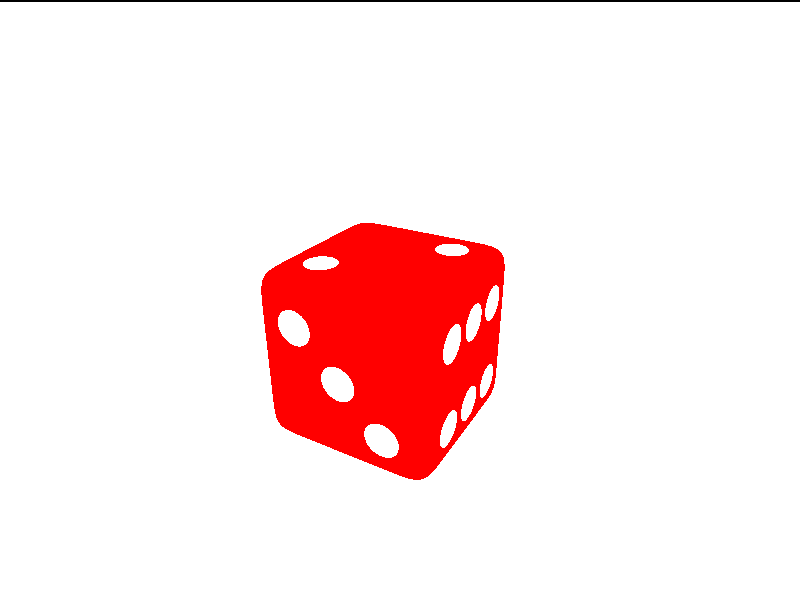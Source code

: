 #include "colors.inc"
  
difference{
    superellipsoid{<0.18,0.18> 
        texture{pigment{color rgb<1,0,0,0.32>}finish {specular 0.3 diffuse 0.5}} // end of texture
        scale <5,5,5> rotate<0,0,0> translate<5,3.1,5>
    } // -------------- end superellipsoid  
    //1
    sphere{<0,3.5,5> 1 texture{pigment{color White}}}     
    // 1 ends here
    
    // 2
    sphere{<7.5,8.5,7.5> 1 texture{pigment{color White}}}
    sphere{<2.5,8.5,2.5> 1 texture{pigment{color White}}}
    // 2 ends here
    
    // 3
    sphere{<2.5,5.5,0> 1 texture{pigment{color White}}}
    sphere{<5,3,0> 1 texture{pigment{color White}}}
    sphere{<7.5,0.5,0> 1 texture{pigment{color White}}}    
    // Gato ends here    
    
    // 4
    sphere{<2.5,5.5,10.5> 1 texture{pigment{color White}}}
    sphere{<2.5,0.5,10.5> 1 texture{pigment{color White}}}
    sphere{<7.5,0.5,10.5> 1 texture{pigment{color White}}}
    sphere{<7.5,5.5,10.5> 1 texture{pigment{color White}}}
    // 4 ends here
            
    // 5
    sphere{<5,-2,5> 1 texture{pigment{color White}}}
    sphere{<2.5,-2,2.5> 1 texture{pigment{color White}}}
    sphere{<7.5,-2,2.5> 1 texture{pigment{color White}}}
    sphere{<2.5,-2,7.5> 1 texture{pigment{color White}}}
    sphere{<7.5,-2,7.5> 1 texture{pigment{color White}}}
    // 5 ends here
    
    // 6
    sphere{<10,0.5,2.5> 1 texture{pigment{color White}}} 
    sphere{<10,0.5,5> 1 texture{pigment{color White}}}
    sphere{<10,0.5,7.5> 1 texture{pigment{color White}}}
    sphere{<10,5.5,2.5> 1 texture{pigment{color White}}} 
    sphere{<10,5.5,5> 1 texture{pigment{color White}}}
    sphere{<10,5.5,7.5> 1 texture{pigment{color White}}} 
    //6 ends here
    
    rotate<0,0,0>
    translate<0,0,0>    
}  

   
camera {
    location<20,20,-20>
    look_at<0,0,15>
}
light_source {
    <40,80,-4>
    color rgb <0.9,0.85,0.6>
}             
plane { //Floor
    <0,1,0>, -2 //Normal and distance
    texture {
        pigment {    
            color rgb <1, 1, 1>
        }
    }
}

